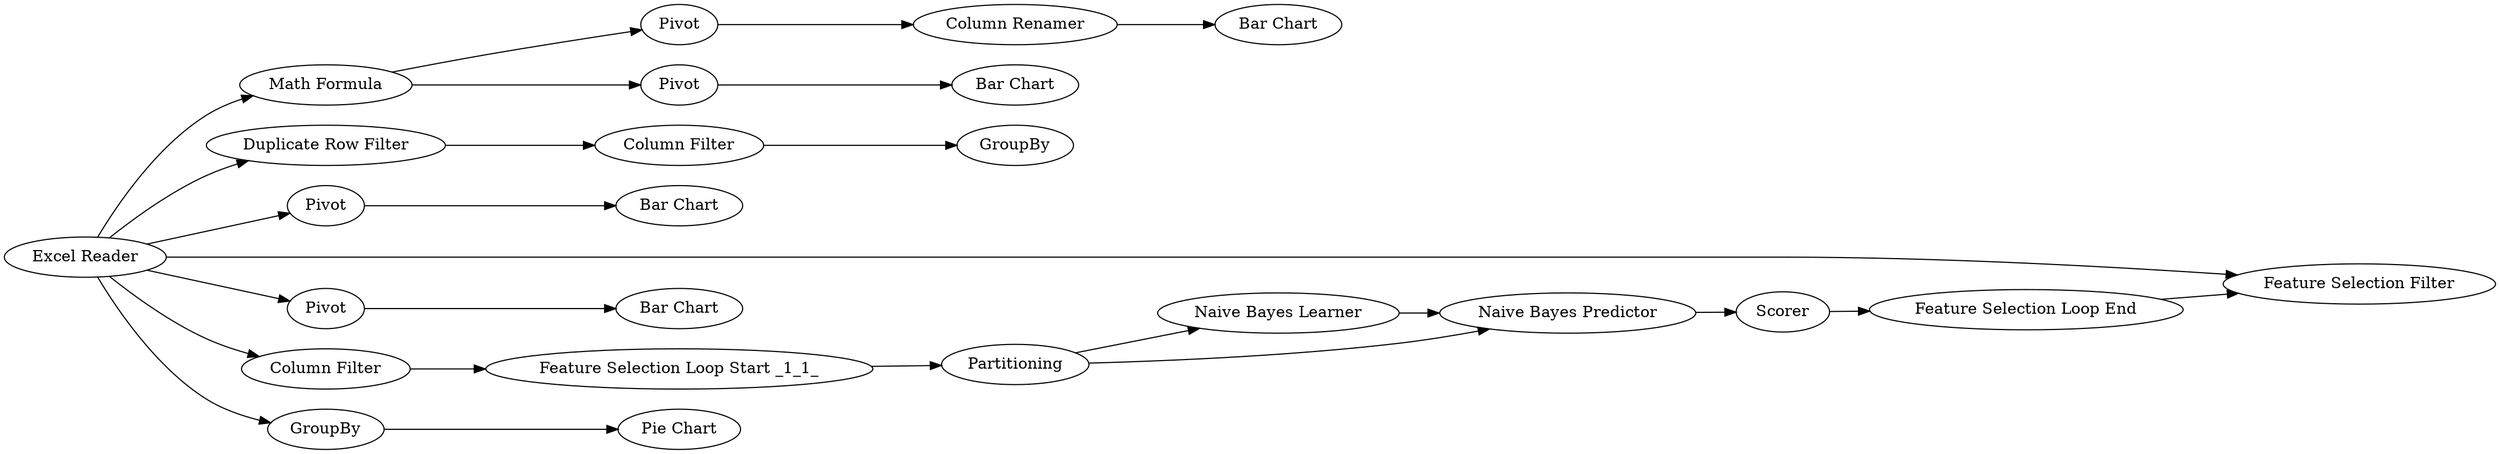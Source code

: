 digraph {
	20 -> 21
	21 -> 23
	5 -> 17
	13 -> 14
	21 -> 25
	19 -> 18
	2 -> 3
	27 -> 28
	6 -> 8
	1 -> 11
	1 -> 5
	26 -> 27
	1 -> 2
	1 -> 24
	14 -> 15
	11 -> 12
	25 -> 26
	1 -> 28
	17 -> 19
	23 -> 25
	1 -> 13
	5 -> 6
	1 -> 9
	9 -> 10
	24 -> 20
	27 [label="Feature Selection Loop End"]
	9 [label=GroupBy]
	18 [label="Bar Chart"]
	21 [label=Partitioning]
	26 [label=Scorer]
	8 [label="Bar Chart"]
	17 [label=Pivot]
	3 [label="Bar Chart"]
	19 [label="Column Renamer"]
	24 [label="Column Filter"]
	6 [label=Pivot]
	15 [label=GroupBy]
	25 [label="Naive Bayes Predictor"]
	12 [label="Bar Chart"]
	10 [label="Pie Chart"]
	1 [label="Excel Reader"]
	28 [label="Feature Selection Filter"]
	11 [label=Pivot]
	23 [label="Naive Bayes Learner"]
	14 [label="Column Filter"]
	5 [label="Math Formula"]
	13 [label="Duplicate Row Filter"]
	20 [label="Feature Selection Loop Start _1_1_"]
	2 [label=Pivot]
	rankdir=LR
}
